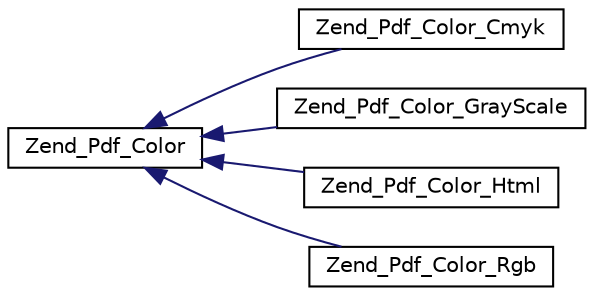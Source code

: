 digraph G
{
  edge [fontname="Helvetica",fontsize="10",labelfontname="Helvetica",labelfontsize="10"];
  node [fontname="Helvetica",fontsize="10",shape=record];
  rankdir="LR";
  Node1 [label="Zend_Pdf_Color",height=0.2,width=0.4,color="black", fillcolor="white", style="filled",URL="$class_zend___pdf___color.html"];
  Node1 -> Node2 [dir="back",color="midnightblue",fontsize="10",style="solid",fontname="Helvetica"];
  Node2 [label="Zend_Pdf_Color_Cmyk",height=0.2,width=0.4,color="black", fillcolor="white", style="filled",URL="$class_zend___pdf___color___cmyk.html"];
  Node1 -> Node3 [dir="back",color="midnightblue",fontsize="10",style="solid",fontname="Helvetica"];
  Node3 [label="Zend_Pdf_Color_GrayScale",height=0.2,width=0.4,color="black", fillcolor="white", style="filled",URL="$class_zend___pdf___color___gray_scale.html"];
  Node1 -> Node4 [dir="back",color="midnightblue",fontsize="10",style="solid",fontname="Helvetica"];
  Node4 [label="Zend_Pdf_Color_Html",height=0.2,width=0.4,color="black", fillcolor="white", style="filled",URL="$class_zend___pdf___color___html.html"];
  Node1 -> Node5 [dir="back",color="midnightblue",fontsize="10",style="solid",fontname="Helvetica"];
  Node5 [label="Zend_Pdf_Color_Rgb",height=0.2,width=0.4,color="black", fillcolor="white", style="filled",URL="$class_zend___pdf___color___rgb.html"];
}
